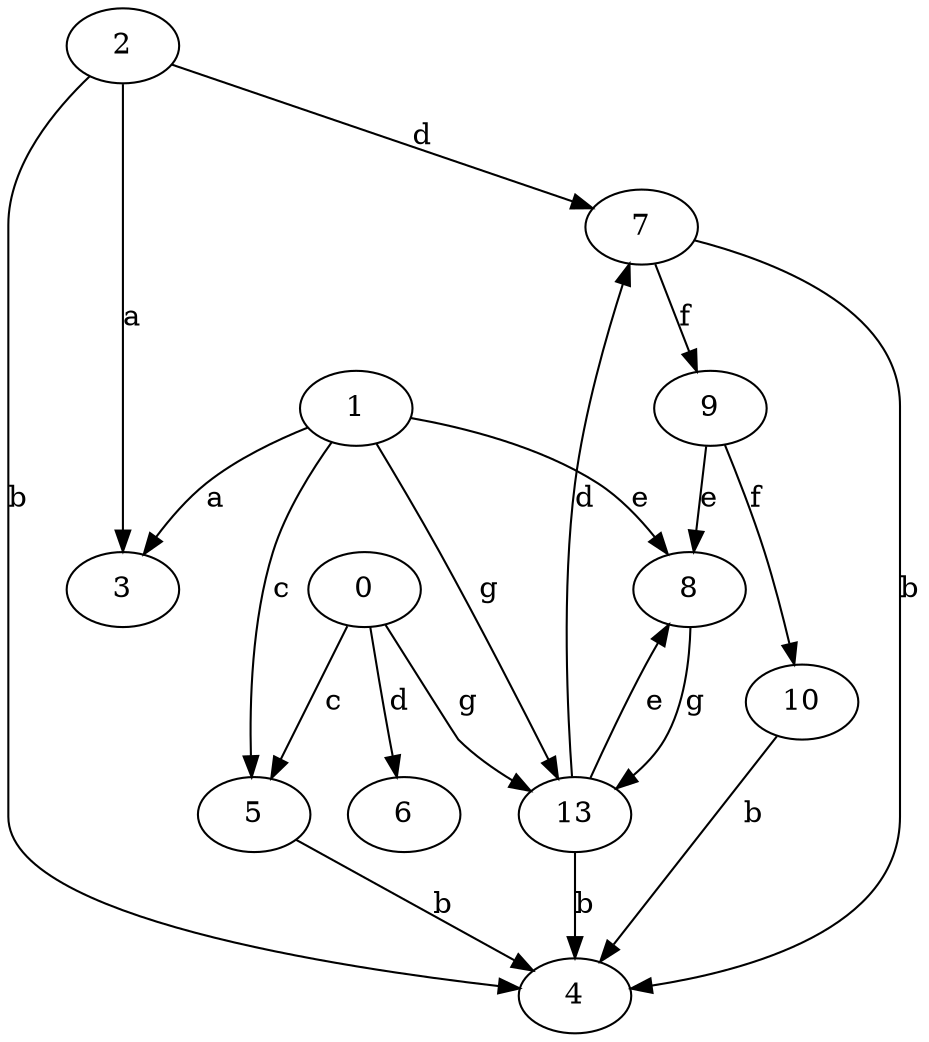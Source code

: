 strict digraph  {
2;
3;
0;
4;
5;
6;
7;
8;
9;
10;
13;
1;
2 -> 3  [label=a];
2 -> 4  [label=b];
2 -> 7  [label=d];
0 -> 5  [label=c];
0 -> 6  [label=d];
0 -> 13  [label=g];
5 -> 4  [label=b];
7 -> 4  [label=b];
7 -> 9  [label=f];
8 -> 13  [label=g];
9 -> 8  [label=e];
9 -> 10  [label=f];
10 -> 4  [label=b];
13 -> 4  [label=b];
13 -> 7  [label=d];
13 -> 8  [label=e];
1 -> 3  [label=a];
1 -> 5  [label=c];
1 -> 8  [label=e];
1 -> 13  [label=g];
}
